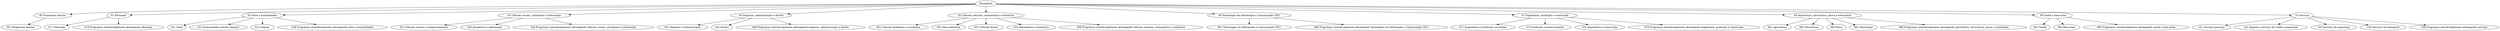 digraph tree {
    "Disciplinas";
    "00 Programas básicos";
    "001 Programas básicos";
    "01 Educação";
    "011 Educação";
    "018 Programas interdisciplinares abrangendo educação";
    "02 Artes e humanidades";
    "021 Artes";
    "022 Humanidades (exceto línguas)";
    "023 Línguas ";
    "028 Programas interdisciplinares abrangendo artes e humanidades";
    "03 Ciências sociais, jornalismo e informação";
    "031 Ciências sociais e comportamentais";
    "032 Jornalismo e informação ";
    "038 Programas interdisciplinares abrangendo ciências sociais, jornalismo e informação";
    "04 Negócios, administração e direito";
    "041 Negócios e administração";
    "042 Direito";
    "048 Programas interdisciplinares abrangendo negócios, administração e direito";
    "05 Ciências naturais, matemática e estatística";
    "051 Ciências biológicas e correlatas";
    "052 Meio ambiente";
    "053 Ciências físicas";
    "054 Matemática e estatística";
    "058 Programas interdisciplinares abrangendo ciências naturais, matemática e estatística";
    "06 Tecnologias da Informação e Comunicação (TIC)";
    "061 Tecnologias da Informação e Comunicação (TIC)";
    "068 Programas interdisciplinares abrangendo Tecnologias da Informação e Comunicação (TIC)";
    "07 Engenharia, produção e construção";
    "071 Engenharia e profissões correlatas";
    "072 Produção e processamento";
    "073 Arquitetura e construção";
    "078 Programas interdisciplinares abrangendo engenharia, produção e construção";
    "08 Agricultura, silvicultura, pesca e veterinária";
    "081 Agricultura";
    "082 Silvicultura";
    "083 Pesca";
    "084 Veterinária";
    "088 Programas interdisciplinares abrangendo agricultura, silvicultura, pesca e veterinária";
    "09 Saúde e bem-estar";
    "091 Saúde";
    "092 Bem-estar";
    "098 Programas interdisciplinares abrangendo saúde e bem-estar";
    "10 Serviços";
    "101 Serviços pessoais";
    "102 Higiene e serviços de saúde ocupacional";
    "103 Serviços de segurança";
    "104 Serviços de transporte";
    "108 Programas interdisciplinares abrangendo serviços";
    "Disciplinas" -> "00 Programas básicos";
    "Disciplinas" -> "01 Educação";
    "Disciplinas" -> "02 Artes e humanidades";
    "Disciplinas" -> "03 Ciências sociais, jornalismo e informação";
    "Disciplinas" -> "04 Negócios, administração e direito";
    "Disciplinas" -> "05 Ciências naturais, matemática e estatística";
    "Disciplinas" -> "06 Tecnologias da Informação e Comunicação (TIC)";
    "Disciplinas" -> "07 Engenharia, produção e construção";
    "Disciplinas" -> "08 Agricultura, silvicultura, pesca e veterinária";
    "Disciplinas" -> "09 Saúde e bem-estar";
    "Disciplinas" -> "10 Serviços";
    "00 Programas básicos" -> "001 Programas básicos";
    "01 Educação" -> "011 Educação";
    "01 Educação" -> "018 Programas interdisciplinares abrangendo educação";
    "02 Artes e humanidades" -> "021 Artes";
    "02 Artes e humanidades" -> "022 Humanidades (exceto línguas)";
    "02 Artes e humanidades" -> "023 Línguas ";
    "02 Artes e humanidades" -> "028 Programas interdisciplinares abrangendo artes e humanidades";
    "03 Ciências sociais, jornalismo e informação" -> "031 Ciências sociais e comportamentais";
    "03 Ciências sociais, jornalismo e informação" -> "032 Jornalismo e informação ";
    "03 Ciências sociais, jornalismo e informação" -> "038 Programas interdisciplinares abrangendo ciências sociais, jornalismo e informação";
    "04 Negócios, administração e direito" -> "041 Negócios e administração";
    "04 Negócios, administração e direito" -> "042 Direito";
    "04 Negócios, administração e direito" -> "048 Programas interdisciplinares abrangendo negócios, administração e direito";
    "05 Ciências naturais, matemática e estatística" -> "051 Ciências biológicas e correlatas";
    "05 Ciências naturais, matemática e estatística" -> "052 Meio ambiente";
    "05 Ciências naturais, matemática e estatística" -> "053 Ciências físicas";
    "05 Ciências naturais, matemática e estatística" -> "054 Matemática e estatística";
    "05 Ciências naturais, matemática e estatística" -> "058 Programas interdisciplinares abrangendo ciências naturais, matemática e estatística";
    "06 Tecnologias da Informação e Comunicação (TIC)" -> "061 Tecnologias da Informação e Comunicação (TIC)";
    "06 Tecnologias da Informação e Comunicação (TIC)" -> "068 Programas interdisciplinares abrangendo Tecnologias da Informação e Comunicação (TIC)";
    "07 Engenharia, produção e construção" -> "071 Engenharia e profissões correlatas";
    "07 Engenharia, produção e construção" -> "072 Produção e processamento";
    "07 Engenharia, produção e construção" -> "073 Arquitetura e construção";
    "07 Engenharia, produção e construção" -> "078 Programas interdisciplinares abrangendo engenharia, produção e construção";
    "08 Agricultura, silvicultura, pesca e veterinária" -> "081 Agricultura";
    "08 Agricultura, silvicultura, pesca e veterinária" -> "082 Silvicultura";
    "08 Agricultura, silvicultura, pesca e veterinária" -> "083 Pesca";
    "08 Agricultura, silvicultura, pesca e veterinária" -> "084 Veterinária";
    "08 Agricultura, silvicultura, pesca e veterinária" -> "088 Programas interdisciplinares abrangendo agricultura, silvicultura, pesca e veterinária";
    "09 Saúde e bem-estar" -> "091 Saúde";
    "09 Saúde e bem-estar" -> "092 Bem-estar";
    "09 Saúde e bem-estar" -> "098 Programas interdisciplinares abrangendo saúde e bem-estar";
    "10 Serviços" -> "101 Serviços pessoais";
    "10 Serviços" -> "102 Higiene e serviços de saúde ocupacional";
    "10 Serviços" -> "103 Serviços de segurança";
    "10 Serviços" -> "104 Serviços de transporte";
    "10 Serviços" -> "108 Programas interdisciplinares abrangendo serviços";
}
